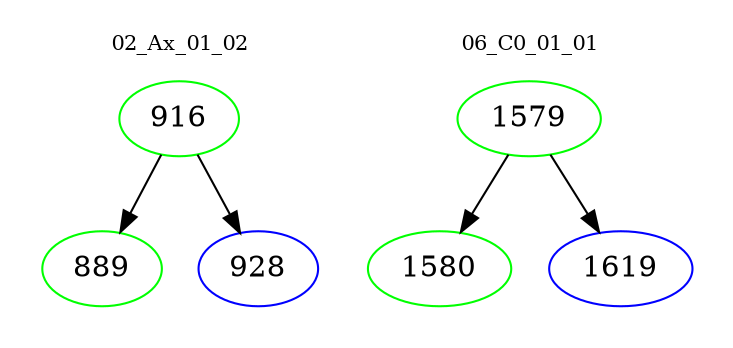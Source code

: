 digraph{
subgraph cluster_0 {
color = white
label = "02_Ax_01_02";
fontsize=10;
T0_916 [label="916", color="green"]
T0_916 -> T0_889 [color="black"]
T0_889 [label="889", color="green"]
T0_916 -> T0_928 [color="black"]
T0_928 [label="928", color="blue"]
}
subgraph cluster_1 {
color = white
label = "06_C0_01_01";
fontsize=10;
T1_1579 [label="1579", color="green"]
T1_1579 -> T1_1580 [color="black"]
T1_1580 [label="1580", color="green"]
T1_1579 -> T1_1619 [color="black"]
T1_1619 [label="1619", color="blue"]
}
}

